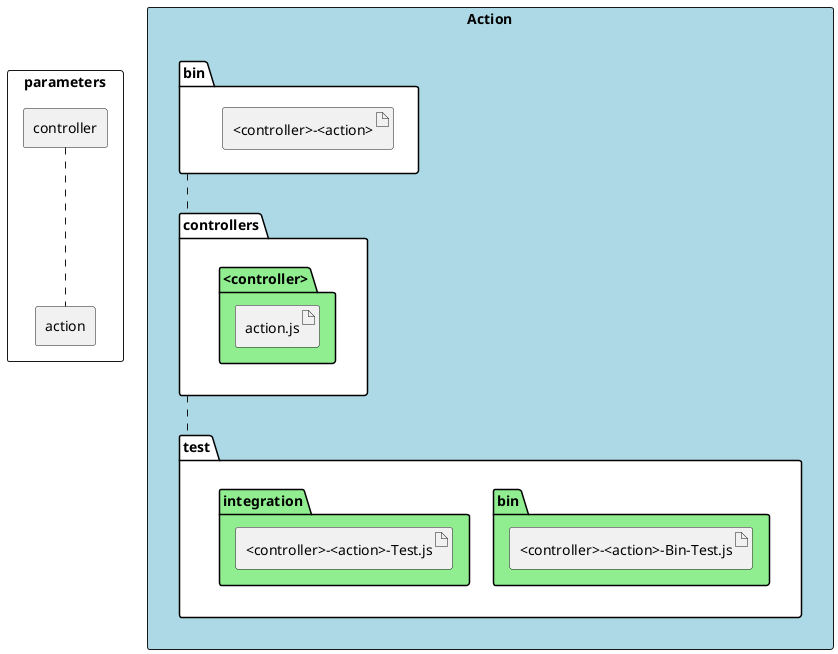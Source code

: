 @startuml

rectangle parameters $lightgreen {
    rectangle controller
    rectangle action
    controller .. action
}

rectangle Action #lightblue {
    folder bin  #white {
      artifact "<controller>-<action>"

    }

    folder controllers #white  {
      folder "<controller>" #lightgreen {
          artifact "action.js"
      }
    }

    folder test #white  {
      folder "bin" as b #lightgreen {
        artifact "<controller>-<action>-Bin-Test.js"
      }
      folder integration  #lightgreen {
        artifact "<controller>-<action>-Test.js"
      }
    }
  bin .. controllers
  controllers .. test
}


@enduml
